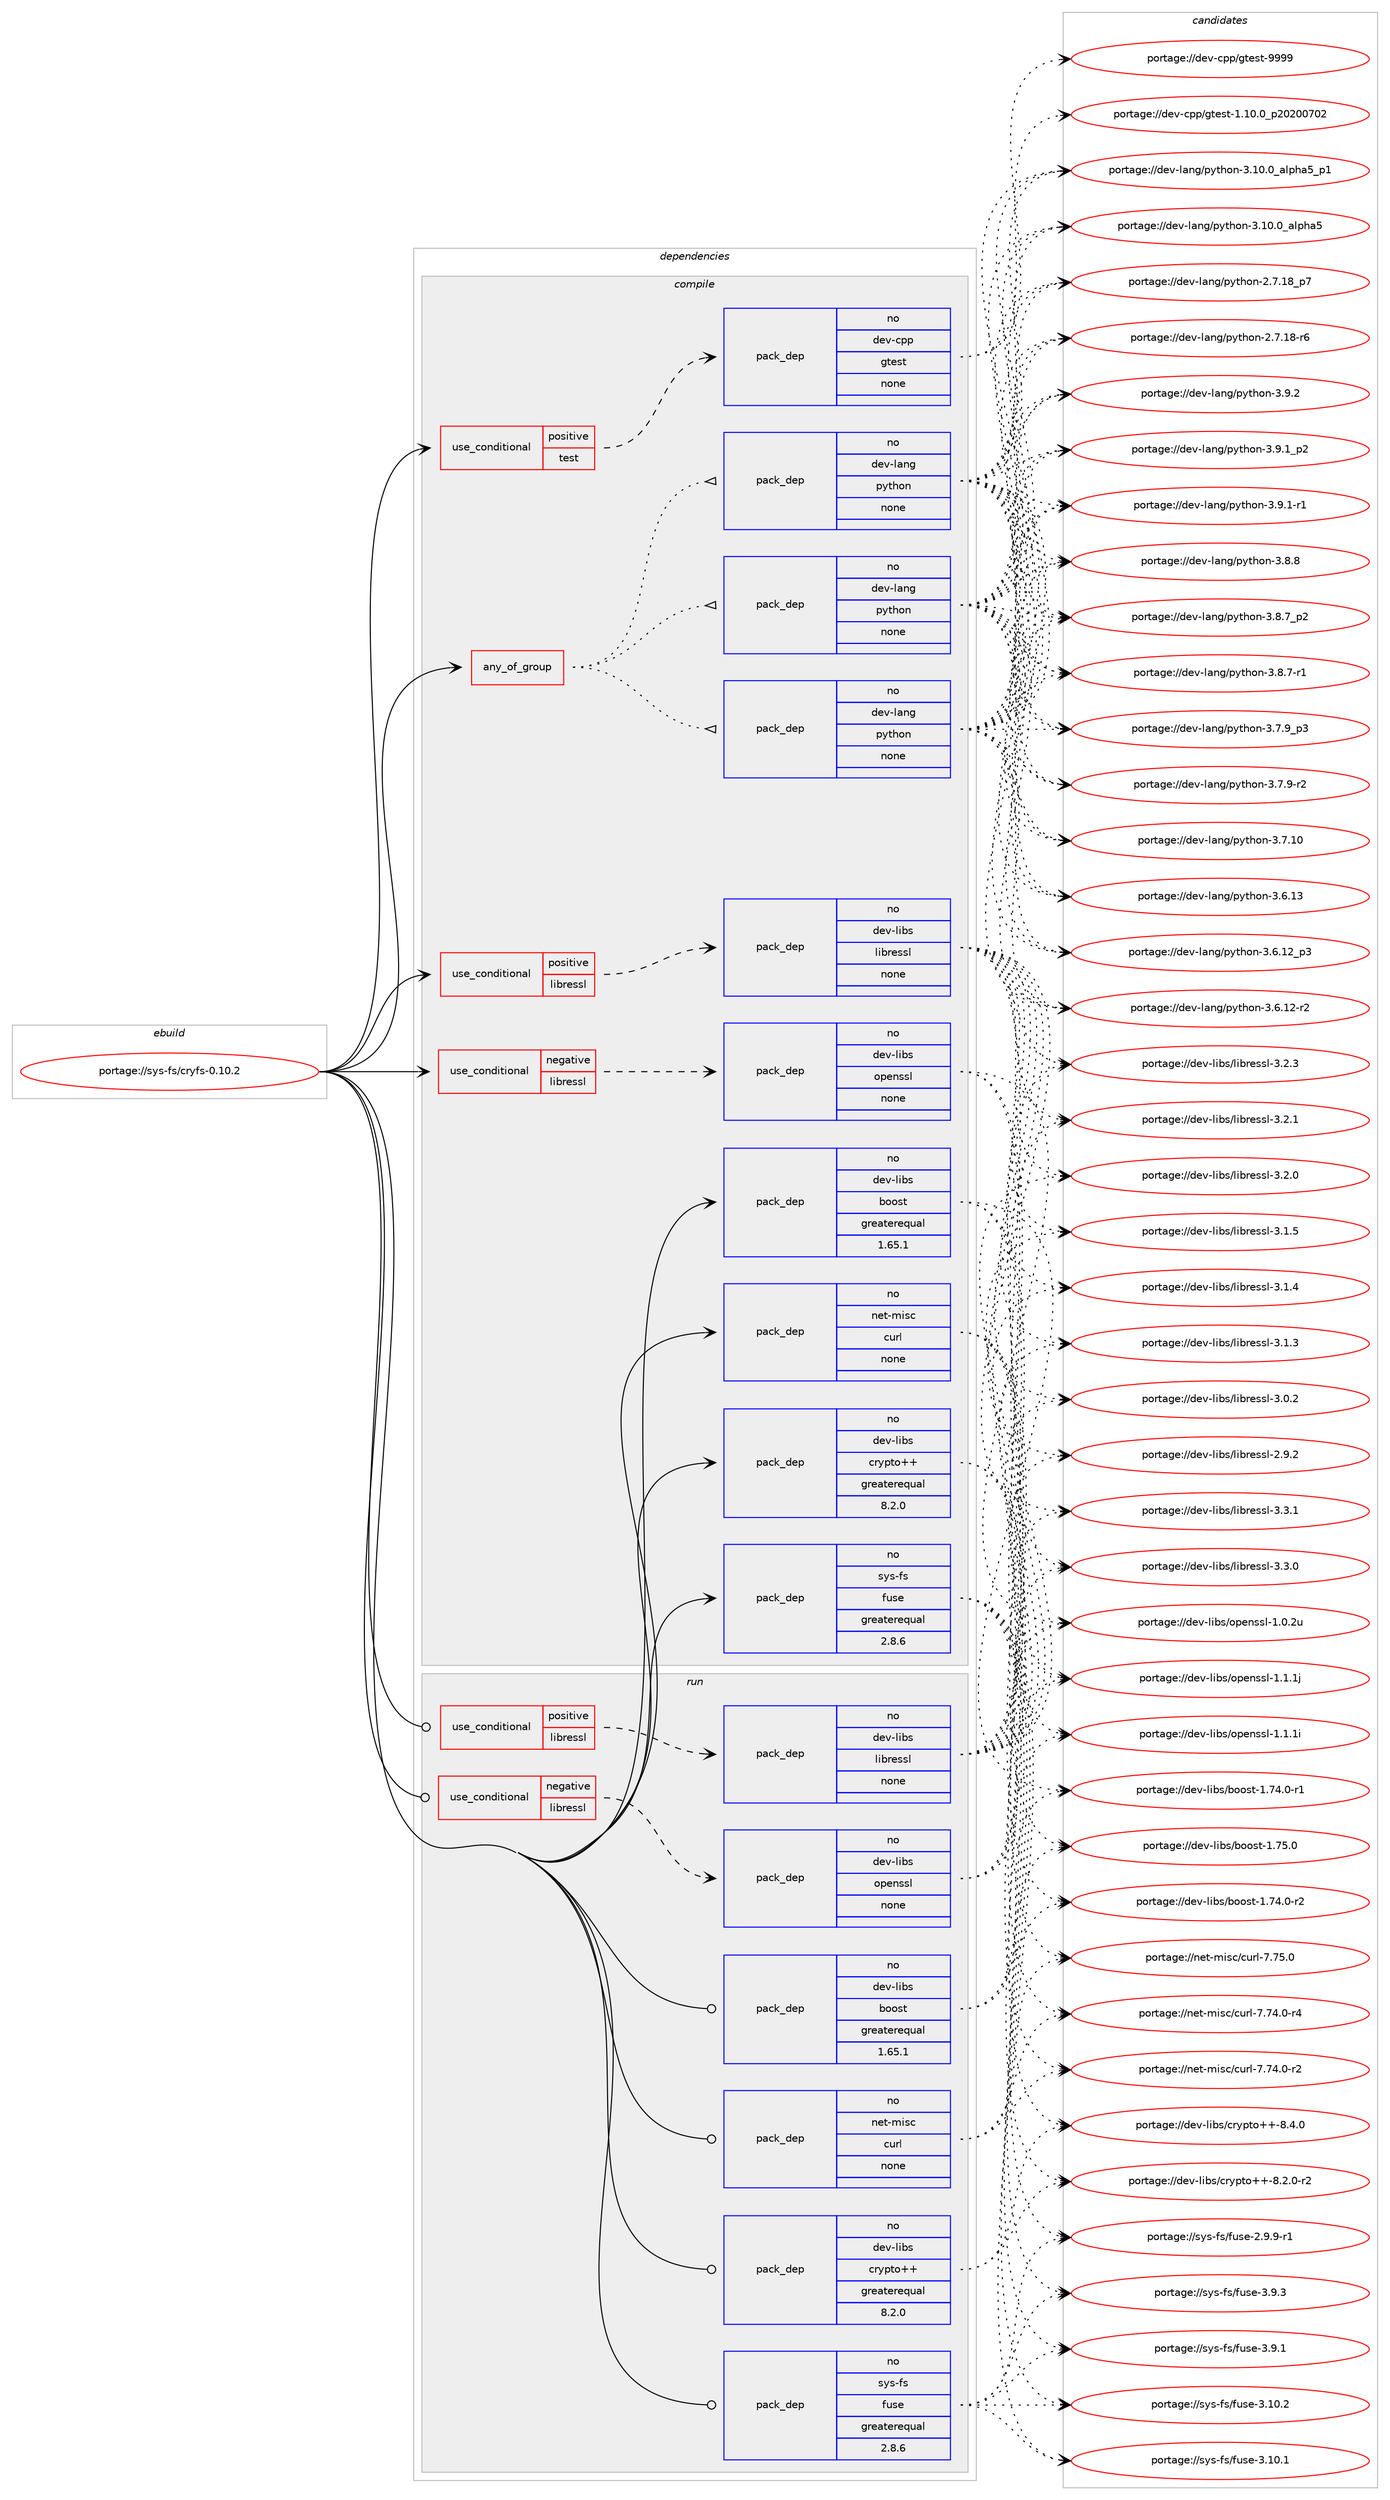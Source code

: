 digraph prolog {

# *************
# Graph options
# *************

newrank=true;
concentrate=true;
compound=true;
graph [rankdir=LR,fontname=Helvetica,fontsize=10,ranksep=1.5];#, ranksep=2.5, nodesep=0.2];
edge  [arrowhead=vee];
node  [fontname=Helvetica,fontsize=10];

# **********
# The ebuild
# **********

subgraph cluster_leftcol {
color=gray;
rank=same;
label=<<i>ebuild</i>>;
id [label="portage://sys-fs/cryfs-0.10.2", color=red, width=4, href="../sys-fs/cryfs-0.10.2.svg"];
}

# ****************
# The dependencies
# ****************

subgraph cluster_midcol {
color=gray;
label=<<i>dependencies</i>>;
subgraph cluster_compile {
fillcolor="#eeeeee";
style=filled;
label=<<i>compile</i>>;
subgraph any62 {
dependency4630 [label=<<TABLE BORDER="0" CELLBORDER="1" CELLSPACING="0" CELLPADDING="4"><TR><TD CELLPADDING="10">any_of_group</TD></TR></TABLE>>, shape=none, color=red];subgraph pack3578 {
dependency4631 [label=<<TABLE BORDER="0" CELLBORDER="1" CELLSPACING="0" CELLPADDING="4" WIDTH="220"><TR><TD ROWSPAN="6" CELLPADDING="30">pack_dep</TD></TR><TR><TD WIDTH="110">no</TD></TR><TR><TD>dev-lang</TD></TR><TR><TD>python</TD></TR><TR><TD>none</TD></TR><TR><TD></TD></TR></TABLE>>, shape=none, color=blue];
}
dependency4630:e -> dependency4631:w [weight=20,style="dotted",arrowhead="oinv"];
subgraph pack3579 {
dependency4632 [label=<<TABLE BORDER="0" CELLBORDER="1" CELLSPACING="0" CELLPADDING="4" WIDTH="220"><TR><TD ROWSPAN="6" CELLPADDING="30">pack_dep</TD></TR><TR><TD WIDTH="110">no</TD></TR><TR><TD>dev-lang</TD></TR><TR><TD>python</TD></TR><TR><TD>none</TD></TR><TR><TD></TD></TR></TABLE>>, shape=none, color=blue];
}
dependency4630:e -> dependency4632:w [weight=20,style="dotted",arrowhead="oinv"];
subgraph pack3580 {
dependency4633 [label=<<TABLE BORDER="0" CELLBORDER="1" CELLSPACING="0" CELLPADDING="4" WIDTH="220"><TR><TD ROWSPAN="6" CELLPADDING="30">pack_dep</TD></TR><TR><TD WIDTH="110">no</TD></TR><TR><TD>dev-lang</TD></TR><TR><TD>python</TD></TR><TR><TD>none</TD></TR><TR><TD></TD></TR></TABLE>>, shape=none, color=blue];
}
dependency4630:e -> dependency4633:w [weight=20,style="dotted",arrowhead="oinv"];
}
id:e -> dependency4630:w [weight=20,style="solid",arrowhead="vee"];
subgraph cond981 {
dependency4634 [label=<<TABLE BORDER="0" CELLBORDER="1" CELLSPACING="0" CELLPADDING="4"><TR><TD ROWSPAN="3" CELLPADDING="10">use_conditional</TD></TR><TR><TD>negative</TD></TR><TR><TD>libressl</TD></TR></TABLE>>, shape=none, color=red];
subgraph pack3581 {
dependency4635 [label=<<TABLE BORDER="0" CELLBORDER="1" CELLSPACING="0" CELLPADDING="4" WIDTH="220"><TR><TD ROWSPAN="6" CELLPADDING="30">pack_dep</TD></TR><TR><TD WIDTH="110">no</TD></TR><TR><TD>dev-libs</TD></TR><TR><TD>openssl</TD></TR><TR><TD>none</TD></TR><TR><TD></TD></TR></TABLE>>, shape=none, color=blue];
}
dependency4634:e -> dependency4635:w [weight=20,style="dashed",arrowhead="vee"];
}
id:e -> dependency4634:w [weight=20,style="solid",arrowhead="vee"];
subgraph cond982 {
dependency4636 [label=<<TABLE BORDER="0" CELLBORDER="1" CELLSPACING="0" CELLPADDING="4"><TR><TD ROWSPAN="3" CELLPADDING="10">use_conditional</TD></TR><TR><TD>positive</TD></TR><TR><TD>libressl</TD></TR></TABLE>>, shape=none, color=red];
subgraph pack3582 {
dependency4637 [label=<<TABLE BORDER="0" CELLBORDER="1" CELLSPACING="0" CELLPADDING="4" WIDTH="220"><TR><TD ROWSPAN="6" CELLPADDING="30">pack_dep</TD></TR><TR><TD WIDTH="110">no</TD></TR><TR><TD>dev-libs</TD></TR><TR><TD>libressl</TD></TR><TR><TD>none</TD></TR><TR><TD></TD></TR></TABLE>>, shape=none, color=blue];
}
dependency4636:e -> dependency4637:w [weight=20,style="dashed",arrowhead="vee"];
}
id:e -> dependency4636:w [weight=20,style="solid",arrowhead="vee"];
subgraph cond983 {
dependency4638 [label=<<TABLE BORDER="0" CELLBORDER="1" CELLSPACING="0" CELLPADDING="4"><TR><TD ROWSPAN="3" CELLPADDING="10">use_conditional</TD></TR><TR><TD>positive</TD></TR><TR><TD>test</TD></TR></TABLE>>, shape=none, color=red];
subgraph pack3583 {
dependency4639 [label=<<TABLE BORDER="0" CELLBORDER="1" CELLSPACING="0" CELLPADDING="4" WIDTH="220"><TR><TD ROWSPAN="6" CELLPADDING="30">pack_dep</TD></TR><TR><TD WIDTH="110">no</TD></TR><TR><TD>dev-cpp</TD></TR><TR><TD>gtest</TD></TR><TR><TD>none</TD></TR><TR><TD></TD></TR></TABLE>>, shape=none, color=blue];
}
dependency4638:e -> dependency4639:w [weight=20,style="dashed",arrowhead="vee"];
}
id:e -> dependency4638:w [weight=20,style="solid",arrowhead="vee"];
subgraph pack3584 {
dependency4640 [label=<<TABLE BORDER="0" CELLBORDER="1" CELLSPACING="0" CELLPADDING="4" WIDTH="220"><TR><TD ROWSPAN="6" CELLPADDING="30">pack_dep</TD></TR><TR><TD WIDTH="110">no</TD></TR><TR><TD>dev-libs</TD></TR><TR><TD>boost</TD></TR><TR><TD>greaterequal</TD></TR><TR><TD>1.65.1</TD></TR></TABLE>>, shape=none, color=blue];
}
id:e -> dependency4640:w [weight=20,style="solid",arrowhead="vee"];
subgraph pack3585 {
dependency4641 [label=<<TABLE BORDER="0" CELLBORDER="1" CELLSPACING="0" CELLPADDING="4" WIDTH="220"><TR><TD ROWSPAN="6" CELLPADDING="30">pack_dep</TD></TR><TR><TD WIDTH="110">no</TD></TR><TR><TD>dev-libs</TD></TR><TR><TD>crypto++</TD></TR><TR><TD>greaterequal</TD></TR><TR><TD>8.2.0</TD></TR></TABLE>>, shape=none, color=blue];
}
id:e -> dependency4641:w [weight=20,style="solid",arrowhead="vee"];
subgraph pack3586 {
dependency4642 [label=<<TABLE BORDER="0" CELLBORDER="1" CELLSPACING="0" CELLPADDING="4" WIDTH="220"><TR><TD ROWSPAN="6" CELLPADDING="30">pack_dep</TD></TR><TR><TD WIDTH="110">no</TD></TR><TR><TD>net-misc</TD></TR><TR><TD>curl</TD></TR><TR><TD>none</TD></TR><TR><TD></TD></TR></TABLE>>, shape=none, color=blue];
}
id:e -> dependency4642:w [weight=20,style="solid",arrowhead="vee"];
subgraph pack3587 {
dependency4643 [label=<<TABLE BORDER="0" CELLBORDER="1" CELLSPACING="0" CELLPADDING="4" WIDTH="220"><TR><TD ROWSPAN="6" CELLPADDING="30">pack_dep</TD></TR><TR><TD WIDTH="110">no</TD></TR><TR><TD>sys-fs</TD></TR><TR><TD>fuse</TD></TR><TR><TD>greaterequal</TD></TR><TR><TD>2.8.6</TD></TR></TABLE>>, shape=none, color=blue];
}
id:e -> dependency4643:w [weight=20,style="solid",arrowhead="vee"];
}
subgraph cluster_compileandrun {
fillcolor="#eeeeee";
style=filled;
label=<<i>compile and run</i>>;
}
subgraph cluster_run {
fillcolor="#eeeeee";
style=filled;
label=<<i>run</i>>;
subgraph cond984 {
dependency4644 [label=<<TABLE BORDER="0" CELLBORDER="1" CELLSPACING="0" CELLPADDING="4"><TR><TD ROWSPAN="3" CELLPADDING="10">use_conditional</TD></TR><TR><TD>negative</TD></TR><TR><TD>libressl</TD></TR></TABLE>>, shape=none, color=red];
subgraph pack3588 {
dependency4645 [label=<<TABLE BORDER="0" CELLBORDER="1" CELLSPACING="0" CELLPADDING="4" WIDTH="220"><TR><TD ROWSPAN="6" CELLPADDING="30">pack_dep</TD></TR><TR><TD WIDTH="110">no</TD></TR><TR><TD>dev-libs</TD></TR><TR><TD>openssl</TD></TR><TR><TD>none</TD></TR><TR><TD></TD></TR></TABLE>>, shape=none, color=blue];
}
dependency4644:e -> dependency4645:w [weight=20,style="dashed",arrowhead="vee"];
}
id:e -> dependency4644:w [weight=20,style="solid",arrowhead="odot"];
subgraph cond985 {
dependency4646 [label=<<TABLE BORDER="0" CELLBORDER="1" CELLSPACING="0" CELLPADDING="4"><TR><TD ROWSPAN="3" CELLPADDING="10">use_conditional</TD></TR><TR><TD>positive</TD></TR><TR><TD>libressl</TD></TR></TABLE>>, shape=none, color=red];
subgraph pack3589 {
dependency4647 [label=<<TABLE BORDER="0" CELLBORDER="1" CELLSPACING="0" CELLPADDING="4" WIDTH="220"><TR><TD ROWSPAN="6" CELLPADDING="30">pack_dep</TD></TR><TR><TD WIDTH="110">no</TD></TR><TR><TD>dev-libs</TD></TR><TR><TD>libressl</TD></TR><TR><TD>none</TD></TR><TR><TD></TD></TR></TABLE>>, shape=none, color=blue];
}
dependency4646:e -> dependency4647:w [weight=20,style="dashed",arrowhead="vee"];
}
id:e -> dependency4646:w [weight=20,style="solid",arrowhead="odot"];
subgraph pack3590 {
dependency4648 [label=<<TABLE BORDER="0" CELLBORDER="1" CELLSPACING="0" CELLPADDING="4" WIDTH="220"><TR><TD ROWSPAN="6" CELLPADDING="30">pack_dep</TD></TR><TR><TD WIDTH="110">no</TD></TR><TR><TD>dev-libs</TD></TR><TR><TD>boost</TD></TR><TR><TD>greaterequal</TD></TR><TR><TD>1.65.1</TD></TR></TABLE>>, shape=none, color=blue];
}
id:e -> dependency4648:w [weight=20,style="solid",arrowhead="odot"];
subgraph pack3591 {
dependency4649 [label=<<TABLE BORDER="0" CELLBORDER="1" CELLSPACING="0" CELLPADDING="4" WIDTH="220"><TR><TD ROWSPAN="6" CELLPADDING="30">pack_dep</TD></TR><TR><TD WIDTH="110">no</TD></TR><TR><TD>dev-libs</TD></TR><TR><TD>crypto++</TD></TR><TR><TD>greaterequal</TD></TR><TR><TD>8.2.0</TD></TR></TABLE>>, shape=none, color=blue];
}
id:e -> dependency4649:w [weight=20,style="solid",arrowhead="odot"];
subgraph pack3592 {
dependency4650 [label=<<TABLE BORDER="0" CELLBORDER="1" CELLSPACING="0" CELLPADDING="4" WIDTH="220"><TR><TD ROWSPAN="6" CELLPADDING="30">pack_dep</TD></TR><TR><TD WIDTH="110">no</TD></TR><TR><TD>net-misc</TD></TR><TR><TD>curl</TD></TR><TR><TD>none</TD></TR><TR><TD></TD></TR></TABLE>>, shape=none, color=blue];
}
id:e -> dependency4650:w [weight=20,style="solid",arrowhead="odot"];
subgraph pack3593 {
dependency4651 [label=<<TABLE BORDER="0" CELLBORDER="1" CELLSPACING="0" CELLPADDING="4" WIDTH="220"><TR><TD ROWSPAN="6" CELLPADDING="30">pack_dep</TD></TR><TR><TD WIDTH="110">no</TD></TR><TR><TD>sys-fs</TD></TR><TR><TD>fuse</TD></TR><TR><TD>greaterequal</TD></TR><TR><TD>2.8.6</TD></TR></TABLE>>, shape=none, color=blue];
}
id:e -> dependency4651:w [weight=20,style="solid",arrowhead="odot"];
}
}

# **************
# The candidates
# **************

subgraph cluster_choices {
rank=same;
color=gray;
label=<<i>candidates</i>>;

subgraph choice3578 {
color=black;
nodesep=1;
choice100101118451089711010347112121116104111110455146574650 [label="portage://dev-lang/python-3.9.2", color=red, width=4,href="../dev-lang/python-3.9.2.svg"];
choice1001011184510897110103471121211161041111104551465746499511250 [label="portage://dev-lang/python-3.9.1_p2", color=red, width=4,href="../dev-lang/python-3.9.1_p2.svg"];
choice1001011184510897110103471121211161041111104551465746494511449 [label="portage://dev-lang/python-3.9.1-r1", color=red, width=4,href="../dev-lang/python-3.9.1-r1.svg"];
choice100101118451089711010347112121116104111110455146564656 [label="portage://dev-lang/python-3.8.8", color=red, width=4,href="../dev-lang/python-3.8.8.svg"];
choice1001011184510897110103471121211161041111104551465646559511250 [label="portage://dev-lang/python-3.8.7_p2", color=red, width=4,href="../dev-lang/python-3.8.7_p2.svg"];
choice1001011184510897110103471121211161041111104551465646554511449 [label="portage://dev-lang/python-3.8.7-r1", color=red, width=4,href="../dev-lang/python-3.8.7-r1.svg"];
choice1001011184510897110103471121211161041111104551465546579511251 [label="portage://dev-lang/python-3.7.9_p3", color=red, width=4,href="../dev-lang/python-3.7.9_p3.svg"];
choice1001011184510897110103471121211161041111104551465546574511450 [label="portage://dev-lang/python-3.7.9-r2", color=red, width=4,href="../dev-lang/python-3.7.9-r2.svg"];
choice10010111845108971101034711212111610411111045514655464948 [label="portage://dev-lang/python-3.7.10", color=red, width=4,href="../dev-lang/python-3.7.10.svg"];
choice10010111845108971101034711212111610411111045514654464951 [label="portage://dev-lang/python-3.6.13", color=red, width=4,href="../dev-lang/python-3.6.13.svg"];
choice100101118451089711010347112121116104111110455146544649509511251 [label="portage://dev-lang/python-3.6.12_p3", color=red, width=4,href="../dev-lang/python-3.6.12_p3.svg"];
choice100101118451089711010347112121116104111110455146544649504511450 [label="portage://dev-lang/python-3.6.12-r2", color=red, width=4,href="../dev-lang/python-3.6.12-r2.svg"];
choice10010111845108971101034711212111610411111045514649484648959710811210497539511249 [label="portage://dev-lang/python-3.10.0_alpha5_p1", color=red, width=4,href="../dev-lang/python-3.10.0_alpha5_p1.svg"];
choice1001011184510897110103471121211161041111104551464948464895971081121049753 [label="portage://dev-lang/python-3.10.0_alpha5", color=red, width=4,href="../dev-lang/python-3.10.0_alpha5.svg"];
choice100101118451089711010347112121116104111110455046554649569511255 [label="portage://dev-lang/python-2.7.18_p7", color=red, width=4,href="../dev-lang/python-2.7.18_p7.svg"];
choice100101118451089711010347112121116104111110455046554649564511454 [label="portage://dev-lang/python-2.7.18-r6", color=red, width=4,href="../dev-lang/python-2.7.18-r6.svg"];
dependency4631:e -> choice100101118451089711010347112121116104111110455146574650:w [style=dotted,weight="100"];
dependency4631:e -> choice1001011184510897110103471121211161041111104551465746499511250:w [style=dotted,weight="100"];
dependency4631:e -> choice1001011184510897110103471121211161041111104551465746494511449:w [style=dotted,weight="100"];
dependency4631:e -> choice100101118451089711010347112121116104111110455146564656:w [style=dotted,weight="100"];
dependency4631:e -> choice1001011184510897110103471121211161041111104551465646559511250:w [style=dotted,weight="100"];
dependency4631:e -> choice1001011184510897110103471121211161041111104551465646554511449:w [style=dotted,weight="100"];
dependency4631:e -> choice1001011184510897110103471121211161041111104551465546579511251:w [style=dotted,weight="100"];
dependency4631:e -> choice1001011184510897110103471121211161041111104551465546574511450:w [style=dotted,weight="100"];
dependency4631:e -> choice10010111845108971101034711212111610411111045514655464948:w [style=dotted,weight="100"];
dependency4631:e -> choice10010111845108971101034711212111610411111045514654464951:w [style=dotted,weight="100"];
dependency4631:e -> choice100101118451089711010347112121116104111110455146544649509511251:w [style=dotted,weight="100"];
dependency4631:e -> choice100101118451089711010347112121116104111110455146544649504511450:w [style=dotted,weight="100"];
dependency4631:e -> choice10010111845108971101034711212111610411111045514649484648959710811210497539511249:w [style=dotted,weight="100"];
dependency4631:e -> choice1001011184510897110103471121211161041111104551464948464895971081121049753:w [style=dotted,weight="100"];
dependency4631:e -> choice100101118451089711010347112121116104111110455046554649569511255:w [style=dotted,weight="100"];
dependency4631:e -> choice100101118451089711010347112121116104111110455046554649564511454:w [style=dotted,weight="100"];
}
subgraph choice3579 {
color=black;
nodesep=1;
choice100101118451089711010347112121116104111110455146574650 [label="portage://dev-lang/python-3.9.2", color=red, width=4,href="../dev-lang/python-3.9.2.svg"];
choice1001011184510897110103471121211161041111104551465746499511250 [label="portage://dev-lang/python-3.9.1_p2", color=red, width=4,href="../dev-lang/python-3.9.1_p2.svg"];
choice1001011184510897110103471121211161041111104551465746494511449 [label="portage://dev-lang/python-3.9.1-r1", color=red, width=4,href="../dev-lang/python-3.9.1-r1.svg"];
choice100101118451089711010347112121116104111110455146564656 [label="portage://dev-lang/python-3.8.8", color=red, width=4,href="../dev-lang/python-3.8.8.svg"];
choice1001011184510897110103471121211161041111104551465646559511250 [label="portage://dev-lang/python-3.8.7_p2", color=red, width=4,href="../dev-lang/python-3.8.7_p2.svg"];
choice1001011184510897110103471121211161041111104551465646554511449 [label="portage://dev-lang/python-3.8.7-r1", color=red, width=4,href="../dev-lang/python-3.8.7-r1.svg"];
choice1001011184510897110103471121211161041111104551465546579511251 [label="portage://dev-lang/python-3.7.9_p3", color=red, width=4,href="../dev-lang/python-3.7.9_p3.svg"];
choice1001011184510897110103471121211161041111104551465546574511450 [label="portage://dev-lang/python-3.7.9-r2", color=red, width=4,href="../dev-lang/python-3.7.9-r2.svg"];
choice10010111845108971101034711212111610411111045514655464948 [label="portage://dev-lang/python-3.7.10", color=red, width=4,href="../dev-lang/python-3.7.10.svg"];
choice10010111845108971101034711212111610411111045514654464951 [label="portage://dev-lang/python-3.6.13", color=red, width=4,href="../dev-lang/python-3.6.13.svg"];
choice100101118451089711010347112121116104111110455146544649509511251 [label="portage://dev-lang/python-3.6.12_p3", color=red, width=4,href="../dev-lang/python-3.6.12_p3.svg"];
choice100101118451089711010347112121116104111110455146544649504511450 [label="portage://dev-lang/python-3.6.12-r2", color=red, width=4,href="../dev-lang/python-3.6.12-r2.svg"];
choice10010111845108971101034711212111610411111045514649484648959710811210497539511249 [label="portage://dev-lang/python-3.10.0_alpha5_p1", color=red, width=4,href="../dev-lang/python-3.10.0_alpha5_p1.svg"];
choice1001011184510897110103471121211161041111104551464948464895971081121049753 [label="portage://dev-lang/python-3.10.0_alpha5", color=red, width=4,href="../dev-lang/python-3.10.0_alpha5.svg"];
choice100101118451089711010347112121116104111110455046554649569511255 [label="portage://dev-lang/python-2.7.18_p7", color=red, width=4,href="../dev-lang/python-2.7.18_p7.svg"];
choice100101118451089711010347112121116104111110455046554649564511454 [label="portage://dev-lang/python-2.7.18-r6", color=red, width=4,href="../dev-lang/python-2.7.18-r6.svg"];
dependency4632:e -> choice100101118451089711010347112121116104111110455146574650:w [style=dotted,weight="100"];
dependency4632:e -> choice1001011184510897110103471121211161041111104551465746499511250:w [style=dotted,weight="100"];
dependency4632:e -> choice1001011184510897110103471121211161041111104551465746494511449:w [style=dotted,weight="100"];
dependency4632:e -> choice100101118451089711010347112121116104111110455146564656:w [style=dotted,weight="100"];
dependency4632:e -> choice1001011184510897110103471121211161041111104551465646559511250:w [style=dotted,weight="100"];
dependency4632:e -> choice1001011184510897110103471121211161041111104551465646554511449:w [style=dotted,weight="100"];
dependency4632:e -> choice1001011184510897110103471121211161041111104551465546579511251:w [style=dotted,weight="100"];
dependency4632:e -> choice1001011184510897110103471121211161041111104551465546574511450:w [style=dotted,weight="100"];
dependency4632:e -> choice10010111845108971101034711212111610411111045514655464948:w [style=dotted,weight="100"];
dependency4632:e -> choice10010111845108971101034711212111610411111045514654464951:w [style=dotted,weight="100"];
dependency4632:e -> choice100101118451089711010347112121116104111110455146544649509511251:w [style=dotted,weight="100"];
dependency4632:e -> choice100101118451089711010347112121116104111110455146544649504511450:w [style=dotted,weight="100"];
dependency4632:e -> choice10010111845108971101034711212111610411111045514649484648959710811210497539511249:w [style=dotted,weight="100"];
dependency4632:e -> choice1001011184510897110103471121211161041111104551464948464895971081121049753:w [style=dotted,weight="100"];
dependency4632:e -> choice100101118451089711010347112121116104111110455046554649569511255:w [style=dotted,weight="100"];
dependency4632:e -> choice100101118451089711010347112121116104111110455046554649564511454:w [style=dotted,weight="100"];
}
subgraph choice3580 {
color=black;
nodesep=1;
choice100101118451089711010347112121116104111110455146574650 [label="portage://dev-lang/python-3.9.2", color=red, width=4,href="../dev-lang/python-3.9.2.svg"];
choice1001011184510897110103471121211161041111104551465746499511250 [label="portage://dev-lang/python-3.9.1_p2", color=red, width=4,href="../dev-lang/python-3.9.1_p2.svg"];
choice1001011184510897110103471121211161041111104551465746494511449 [label="portage://dev-lang/python-3.9.1-r1", color=red, width=4,href="../dev-lang/python-3.9.1-r1.svg"];
choice100101118451089711010347112121116104111110455146564656 [label="portage://dev-lang/python-3.8.8", color=red, width=4,href="../dev-lang/python-3.8.8.svg"];
choice1001011184510897110103471121211161041111104551465646559511250 [label="portage://dev-lang/python-3.8.7_p2", color=red, width=4,href="../dev-lang/python-3.8.7_p2.svg"];
choice1001011184510897110103471121211161041111104551465646554511449 [label="portage://dev-lang/python-3.8.7-r1", color=red, width=4,href="../dev-lang/python-3.8.7-r1.svg"];
choice1001011184510897110103471121211161041111104551465546579511251 [label="portage://dev-lang/python-3.7.9_p3", color=red, width=4,href="../dev-lang/python-3.7.9_p3.svg"];
choice1001011184510897110103471121211161041111104551465546574511450 [label="portage://dev-lang/python-3.7.9-r2", color=red, width=4,href="../dev-lang/python-3.7.9-r2.svg"];
choice10010111845108971101034711212111610411111045514655464948 [label="portage://dev-lang/python-3.7.10", color=red, width=4,href="../dev-lang/python-3.7.10.svg"];
choice10010111845108971101034711212111610411111045514654464951 [label="portage://dev-lang/python-3.6.13", color=red, width=4,href="../dev-lang/python-3.6.13.svg"];
choice100101118451089711010347112121116104111110455146544649509511251 [label="portage://dev-lang/python-3.6.12_p3", color=red, width=4,href="../dev-lang/python-3.6.12_p3.svg"];
choice100101118451089711010347112121116104111110455146544649504511450 [label="portage://dev-lang/python-3.6.12-r2", color=red, width=4,href="../dev-lang/python-3.6.12-r2.svg"];
choice10010111845108971101034711212111610411111045514649484648959710811210497539511249 [label="portage://dev-lang/python-3.10.0_alpha5_p1", color=red, width=4,href="../dev-lang/python-3.10.0_alpha5_p1.svg"];
choice1001011184510897110103471121211161041111104551464948464895971081121049753 [label="portage://dev-lang/python-3.10.0_alpha5", color=red, width=4,href="../dev-lang/python-3.10.0_alpha5.svg"];
choice100101118451089711010347112121116104111110455046554649569511255 [label="portage://dev-lang/python-2.7.18_p7", color=red, width=4,href="../dev-lang/python-2.7.18_p7.svg"];
choice100101118451089711010347112121116104111110455046554649564511454 [label="portage://dev-lang/python-2.7.18-r6", color=red, width=4,href="../dev-lang/python-2.7.18-r6.svg"];
dependency4633:e -> choice100101118451089711010347112121116104111110455146574650:w [style=dotted,weight="100"];
dependency4633:e -> choice1001011184510897110103471121211161041111104551465746499511250:w [style=dotted,weight="100"];
dependency4633:e -> choice1001011184510897110103471121211161041111104551465746494511449:w [style=dotted,weight="100"];
dependency4633:e -> choice100101118451089711010347112121116104111110455146564656:w [style=dotted,weight="100"];
dependency4633:e -> choice1001011184510897110103471121211161041111104551465646559511250:w [style=dotted,weight="100"];
dependency4633:e -> choice1001011184510897110103471121211161041111104551465646554511449:w [style=dotted,weight="100"];
dependency4633:e -> choice1001011184510897110103471121211161041111104551465546579511251:w [style=dotted,weight="100"];
dependency4633:e -> choice1001011184510897110103471121211161041111104551465546574511450:w [style=dotted,weight="100"];
dependency4633:e -> choice10010111845108971101034711212111610411111045514655464948:w [style=dotted,weight="100"];
dependency4633:e -> choice10010111845108971101034711212111610411111045514654464951:w [style=dotted,weight="100"];
dependency4633:e -> choice100101118451089711010347112121116104111110455146544649509511251:w [style=dotted,weight="100"];
dependency4633:e -> choice100101118451089711010347112121116104111110455146544649504511450:w [style=dotted,weight="100"];
dependency4633:e -> choice10010111845108971101034711212111610411111045514649484648959710811210497539511249:w [style=dotted,weight="100"];
dependency4633:e -> choice1001011184510897110103471121211161041111104551464948464895971081121049753:w [style=dotted,weight="100"];
dependency4633:e -> choice100101118451089711010347112121116104111110455046554649569511255:w [style=dotted,weight="100"];
dependency4633:e -> choice100101118451089711010347112121116104111110455046554649564511454:w [style=dotted,weight="100"];
}
subgraph choice3581 {
color=black;
nodesep=1;
choice100101118451081059811547111112101110115115108454946494649106 [label="portage://dev-libs/openssl-1.1.1j", color=red, width=4,href="../dev-libs/openssl-1.1.1j.svg"];
choice100101118451081059811547111112101110115115108454946494649105 [label="portage://dev-libs/openssl-1.1.1i", color=red, width=4,href="../dev-libs/openssl-1.1.1i.svg"];
choice100101118451081059811547111112101110115115108454946484650117 [label="portage://dev-libs/openssl-1.0.2u", color=red, width=4,href="../dev-libs/openssl-1.0.2u.svg"];
dependency4635:e -> choice100101118451081059811547111112101110115115108454946494649106:w [style=dotted,weight="100"];
dependency4635:e -> choice100101118451081059811547111112101110115115108454946494649105:w [style=dotted,weight="100"];
dependency4635:e -> choice100101118451081059811547111112101110115115108454946484650117:w [style=dotted,weight="100"];
}
subgraph choice3582 {
color=black;
nodesep=1;
choice10010111845108105981154710810598114101115115108455146514649 [label="portage://dev-libs/libressl-3.3.1", color=red, width=4,href="../dev-libs/libressl-3.3.1.svg"];
choice10010111845108105981154710810598114101115115108455146514648 [label="portage://dev-libs/libressl-3.3.0", color=red, width=4,href="../dev-libs/libressl-3.3.0.svg"];
choice10010111845108105981154710810598114101115115108455146504651 [label="portage://dev-libs/libressl-3.2.3", color=red, width=4,href="../dev-libs/libressl-3.2.3.svg"];
choice10010111845108105981154710810598114101115115108455146504649 [label="portage://dev-libs/libressl-3.2.1", color=red, width=4,href="../dev-libs/libressl-3.2.1.svg"];
choice10010111845108105981154710810598114101115115108455146504648 [label="portage://dev-libs/libressl-3.2.0", color=red, width=4,href="../dev-libs/libressl-3.2.0.svg"];
choice10010111845108105981154710810598114101115115108455146494653 [label="portage://dev-libs/libressl-3.1.5", color=red, width=4,href="../dev-libs/libressl-3.1.5.svg"];
choice10010111845108105981154710810598114101115115108455146494652 [label="portage://dev-libs/libressl-3.1.4", color=red, width=4,href="../dev-libs/libressl-3.1.4.svg"];
choice10010111845108105981154710810598114101115115108455146494651 [label="portage://dev-libs/libressl-3.1.3", color=red, width=4,href="../dev-libs/libressl-3.1.3.svg"];
choice10010111845108105981154710810598114101115115108455146484650 [label="portage://dev-libs/libressl-3.0.2", color=red, width=4,href="../dev-libs/libressl-3.0.2.svg"];
choice10010111845108105981154710810598114101115115108455046574650 [label="portage://dev-libs/libressl-2.9.2", color=red, width=4,href="../dev-libs/libressl-2.9.2.svg"];
dependency4637:e -> choice10010111845108105981154710810598114101115115108455146514649:w [style=dotted,weight="100"];
dependency4637:e -> choice10010111845108105981154710810598114101115115108455146514648:w [style=dotted,weight="100"];
dependency4637:e -> choice10010111845108105981154710810598114101115115108455146504651:w [style=dotted,weight="100"];
dependency4637:e -> choice10010111845108105981154710810598114101115115108455146504649:w [style=dotted,weight="100"];
dependency4637:e -> choice10010111845108105981154710810598114101115115108455146504648:w [style=dotted,weight="100"];
dependency4637:e -> choice10010111845108105981154710810598114101115115108455146494653:w [style=dotted,weight="100"];
dependency4637:e -> choice10010111845108105981154710810598114101115115108455146494652:w [style=dotted,weight="100"];
dependency4637:e -> choice10010111845108105981154710810598114101115115108455146494651:w [style=dotted,weight="100"];
dependency4637:e -> choice10010111845108105981154710810598114101115115108455146484650:w [style=dotted,weight="100"];
dependency4637:e -> choice10010111845108105981154710810598114101115115108455046574650:w [style=dotted,weight="100"];
}
subgraph choice3583 {
color=black;
nodesep=1;
choice1001011184599112112471031161011151164557575757 [label="portage://dev-cpp/gtest-9999", color=red, width=4,href="../dev-cpp/gtest-9999.svg"];
choice10010111845991121124710311610111511645494649484648951125048504848554850 [label="portage://dev-cpp/gtest-1.10.0_p20200702", color=red, width=4,href="../dev-cpp/gtest-1.10.0_p20200702.svg"];
dependency4639:e -> choice1001011184599112112471031161011151164557575757:w [style=dotted,weight="100"];
dependency4639:e -> choice10010111845991121124710311610111511645494649484648951125048504848554850:w [style=dotted,weight="100"];
}
subgraph choice3584 {
color=black;
nodesep=1;
choice1001011184510810598115479811111111511645494655534648 [label="portage://dev-libs/boost-1.75.0", color=red, width=4,href="../dev-libs/boost-1.75.0.svg"];
choice10010111845108105981154798111111115116454946555246484511450 [label="portage://dev-libs/boost-1.74.0-r2", color=red, width=4,href="../dev-libs/boost-1.74.0-r2.svg"];
choice10010111845108105981154798111111115116454946555246484511449 [label="portage://dev-libs/boost-1.74.0-r1", color=red, width=4,href="../dev-libs/boost-1.74.0-r1.svg"];
dependency4640:e -> choice1001011184510810598115479811111111511645494655534648:w [style=dotted,weight="100"];
dependency4640:e -> choice10010111845108105981154798111111115116454946555246484511450:w [style=dotted,weight="100"];
dependency4640:e -> choice10010111845108105981154798111111115116454946555246484511449:w [style=dotted,weight="100"];
}
subgraph choice3585 {
color=black;
nodesep=1;
choice100101118451081059811547991141211121161114343455646524648 [label="portage://dev-libs/crypto++-8.4.0", color=red, width=4,href="../dev-libs/crypto++-8.4.0.svg"];
choice1001011184510810598115479911412111211611143434556465046484511450 [label="portage://dev-libs/crypto++-8.2.0-r2", color=red, width=4,href="../dev-libs/crypto++-8.2.0-r2.svg"];
dependency4641:e -> choice100101118451081059811547991141211121161114343455646524648:w [style=dotted,weight="100"];
dependency4641:e -> choice1001011184510810598115479911412111211611143434556465046484511450:w [style=dotted,weight="100"];
}
subgraph choice3586 {
color=black;
nodesep=1;
choice1101011164510910511599479911711410845554655534648 [label="portage://net-misc/curl-7.75.0", color=red, width=4,href="../net-misc/curl-7.75.0.svg"];
choice11010111645109105115994799117114108455546555246484511452 [label="portage://net-misc/curl-7.74.0-r4", color=red, width=4,href="../net-misc/curl-7.74.0-r4.svg"];
choice11010111645109105115994799117114108455546555246484511450 [label="portage://net-misc/curl-7.74.0-r2", color=red, width=4,href="../net-misc/curl-7.74.0-r2.svg"];
dependency4642:e -> choice1101011164510910511599479911711410845554655534648:w [style=dotted,weight="100"];
dependency4642:e -> choice11010111645109105115994799117114108455546555246484511452:w [style=dotted,weight="100"];
dependency4642:e -> choice11010111645109105115994799117114108455546555246484511450:w [style=dotted,weight="100"];
}
subgraph choice3587 {
color=black;
nodesep=1;
choice1151211154510211547102117115101455146574651 [label="portage://sys-fs/fuse-3.9.3", color=red, width=4,href="../sys-fs/fuse-3.9.3.svg"];
choice1151211154510211547102117115101455146574649 [label="portage://sys-fs/fuse-3.9.1", color=red, width=4,href="../sys-fs/fuse-3.9.1.svg"];
choice115121115451021154710211711510145514649484650 [label="portage://sys-fs/fuse-3.10.2", color=red, width=4,href="../sys-fs/fuse-3.10.2.svg"];
choice115121115451021154710211711510145514649484649 [label="portage://sys-fs/fuse-3.10.1", color=red, width=4,href="../sys-fs/fuse-3.10.1.svg"];
choice11512111545102115471021171151014550465746574511449 [label="portage://sys-fs/fuse-2.9.9-r1", color=red, width=4,href="../sys-fs/fuse-2.9.9-r1.svg"];
dependency4643:e -> choice1151211154510211547102117115101455146574651:w [style=dotted,weight="100"];
dependency4643:e -> choice1151211154510211547102117115101455146574649:w [style=dotted,weight="100"];
dependency4643:e -> choice115121115451021154710211711510145514649484650:w [style=dotted,weight="100"];
dependency4643:e -> choice115121115451021154710211711510145514649484649:w [style=dotted,weight="100"];
dependency4643:e -> choice11512111545102115471021171151014550465746574511449:w [style=dotted,weight="100"];
}
subgraph choice3588 {
color=black;
nodesep=1;
choice100101118451081059811547111112101110115115108454946494649106 [label="portage://dev-libs/openssl-1.1.1j", color=red, width=4,href="../dev-libs/openssl-1.1.1j.svg"];
choice100101118451081059811547111112101110115115108454946494649105 [label="portage://dev-libs/openssl-1.1.1i", color=red, width=4,href="../dev-libs/openssl-1.1.1i.svg"];
choice100101118451081059811547111112101110115115108454946484650117 [label="portage://dev-libs/openssl-1.0.2u", color=red, width=4,href="../dev-libs/openssl-1.0.2u.svg"];
dependency4645:e -> choice100101118451081059811547111112101110115115108454946494649106:w [style=dotted,weight="100"];
dependency4645:e -> choice100101118451081059811547111112101110115115108454946494649105:w [style=dotted,weight="100"];
dependency4645:e -> choice100101118451081059811547111112101110115115108454946484650117:w [style=dotted,weight="100"];
}
subgraph choice3589 {
color=black;
nodesep=1;
choice10010111845108105981154710810598114101115115108455146514649 [label="portage://dev-libs/libressl-3.3.1", color=red, width=4,href="../dev-libs/libressl-3.3.1.svg"];
choice10010111845108105981154710810598114101115115108455146514648 [label="portage://dev-libs/libressl-3.3.0", color=red, width=4,href="../dev-libs/libressl-3.3.0.svg"];
choice10010111845108105981154710810598114101115115108455146504651 [label="portage://dev-libs/libressl-3.2.3", color=red, width=4,href="../dev-libs/libressl-3.2.3.svg"];
choice10010111845108105981154710810598114101115115108455146504649 [label="portage://dev-libs/libressl-3.2.1", color=red, width=4,href="../dev-libs/libressl-3.2.1.svg"];
choice10010111845108105981154710810598114101115115108455146504648 [label="portage://dev-libs/libressl-3.2.0", color=red, width=4,href="../dev-libs/libressl-3.2.0.svg"];
choice10010111845108105981154710810598114101115115108455146494653 [label="portage://dev-libs/libressl-3.1.5", color=red, width=4,href="../dev-libs/libressl-3.1.5.svg"];
choice10010111845108105981154710810598114101115115108455146494652 [label="portage://dev-libs/libressl-3.1.4", color=red, width=4,href="../dev-libs/libressl-3.1.4.svg"];
choice10010111845108105981154710810598114101115115108455146494651 [label="portage://dev-libs/libressl-3.1.3", color=red, width=4,href="../dev-libs/libressl-3.1.3.svg"];
choice10010111845108105981154710810598114101115115108455146484650 [label="portage://dev-libs/libressl-3.0.2", color=red, width=4,href="../dev-libs/libressl-3.0.2.svg"];
choice10010111845108105981154710810598114101115115108455046574650 [label="portage://dev-libs/libressl-2.9.2", color=red, width=4,href="../dev-libs/libressl-2.9.2.svg"];
dependency4647:e -> choice10010111845108105981154710810598114101115115108455146514649:w [style=dotted,weight="100"];
dependency4647:e -> choice10010111845108105981154710810598114101115115108455146514648:w [style=dotted,weight="100"];
dependency4647:e -> choice10010111845108105981154710810598114101115115108455146504651:w [style=dotted,weight="100"];
dependency4647:e -> choice10010111845108105981154710810598114101115115108455146504649:w [style=dotted,weight="100"];
dependency4647:e -> choice10010111845108105981154710810598114101115115108455146504648:w [style=dotted,weight="100"];
dependency4647:e -> choice10010111845108105981154710810598114101115115108455146494653:w [style=dotted,weight="100"];
dependency4647:e -> choice10010111845108105981154710810598114101115115108455146494652:w [style=dotted,weight="100"];
dependency4647:e -> choice10010111845108105981154710810598114101115115108455146494651:w [style=dotted,weight="100"];
dependency4647:e -> choice10010111845108105981154710810598114101115115108455146484650:w [style=dotted,weight="100"];
dependency4647:e -> choice10010111845108105981154710810598114101115115108455046574650:w [style=dotted,weight="100"];
}
subgraph choice3590 {
color=black;
nodesep=1;
choice1001011184510810598115479811111111511645494655534648 [label="portage://dev-libs/boost-1.75.0", color=red, width=4,href="../dev-libs/boost-1.75.0.svg"];
choice10010111845108105981154798111111115116454946555246484511450 [label="portage://dev-libs/boost-1.74.0-r2", color=red, width=4,href="../dev-libs/boost-1.74.0-r2.svg"];
choice10010111845108105981154798111111115116454946555246484511449 [label="portage://dev-libs/boost-1.74.0-r1", color=red, width=4,href="../dev-libs/boost-1.74.0-r1.svg"];
dependency4648:e -> choice1001011184510810598115479811111111511645494655534648:w [style=dotted,weight="100"];
dependency4648:e -> choice10010111845108105981154798111111115116454946555246484511450:w [style=dotted,weight="100"];
dependency4648:e -> choice10010111845108105981154798111111115116454946555246484511449:w [style=dotted,weight="100"];
}
subgraph choice3591 {
color=black;
nodesep=1;
choice100101118451081059811547991141211121161114343455646524648 [label="portage://dev-libs/crypto++-8.4.0", color=red, width=4,href="../dev-libs/crypto++-8.4.0.svg"];
choice1001011184510810598115479911412111211611143434556465046484511450 [label="portage://dev-libs/crypto++-8.2.0-r2", color=red, width=4,href="../dev-libs/crypto++-8.2.0-r2.svg"];
dependency4649:e -> choice100101118451081059811547991141211121161114343455646524648:w [style=dotted,weight="100"];
dependency4649:e -> choice1001011184510810598115479911412111211611143434556465046484511450:w [style=dotted,weight="100"];
}
subgraph choice3592 {
color=black;
nodesep=1;
choice1101011164510910511599479911711410845554655534648 [label="portage://net-misc/curl-7.75.0", color=red, width=4,href="../net-misc/curl-7.75.0.svg"];
choice11010111645109105115994799117114108455546555246484511452 [label="portage://net-misc/curl-7.74.0-r4", color=red, width=4,href="../net-misc/curl-7.74.0-r4.svg"];
choice11010111645109105115994799117114108455546555246484511450 [label="portage://net-misc/curl-7.74.0-r2", color=red, width=4,href="../net-misc/curl-7.74.0-r2.svg"];
dependency4650:e -> choice1101011164510910511599479911711410845554655534648:w [style=dotted,weight="100"];
dependency4650:e -> choice11010111645109105115994799117114108455546555246484511452:w [style=dotted,weight="100"];
dependency4650:e -> choice11010111645109105115994799117114108455546555246484511450:w [style=dotted,weight="100"];
}
subgraph choice3593 {
color=black;
nodesep=1;
choice1151211154510211547102117115101455146574651 [label="portage://sys-fs/fuse-3.9.3", color=red, width=4,href="../sys-fs/fuse-3.9.3.svg"];
choice1151211154510211547102117115101455146574649 [label="portage://sys-fs/fuse-3.9.1", color=red, width=4,href="../sys-fs/fuse-3.9.1.svg"];
choice115121115451021154710211711510145514649484650 [label="portage://sys-fs/fuse-3.10.2", color=red, width=4,href="../sys-fs/fuse-3.10.2.svg"];
choice115121115451021154710211711510145514649484649 [label="portage://sys-fs/fuse-3.10.1", color=red, width=4,href="../sys-fs/fuse-3.10.1.svg"];
choice11512111545102115471021171151014550465746574511449 [label="portage://sys-fs/fuse-2.9.9-r1", color=red, width=4,href="../sys-fs/fuse-2.9.9-r1.svg"];
dependency4651:e -> choice1151211154510211547102117115101455146574651:w [style=dotted,weight="100"];
dependency4651:e -> choice1151211154510211547102117115101455146574649:w [style=dotted,weight="100"];
dependency4651:e -> choice115121115451021154710211711510145514649484650:w [style=dotted,weight="100"];
dependency4651:e -> choice115121115451021154710211711510145514649484649:w [style=dotted,weight="100"];
dependency4651:e -> choice11512111545102115471021171151014550465746574511449:w [style=dotted,weight="100"];
}
}

}
